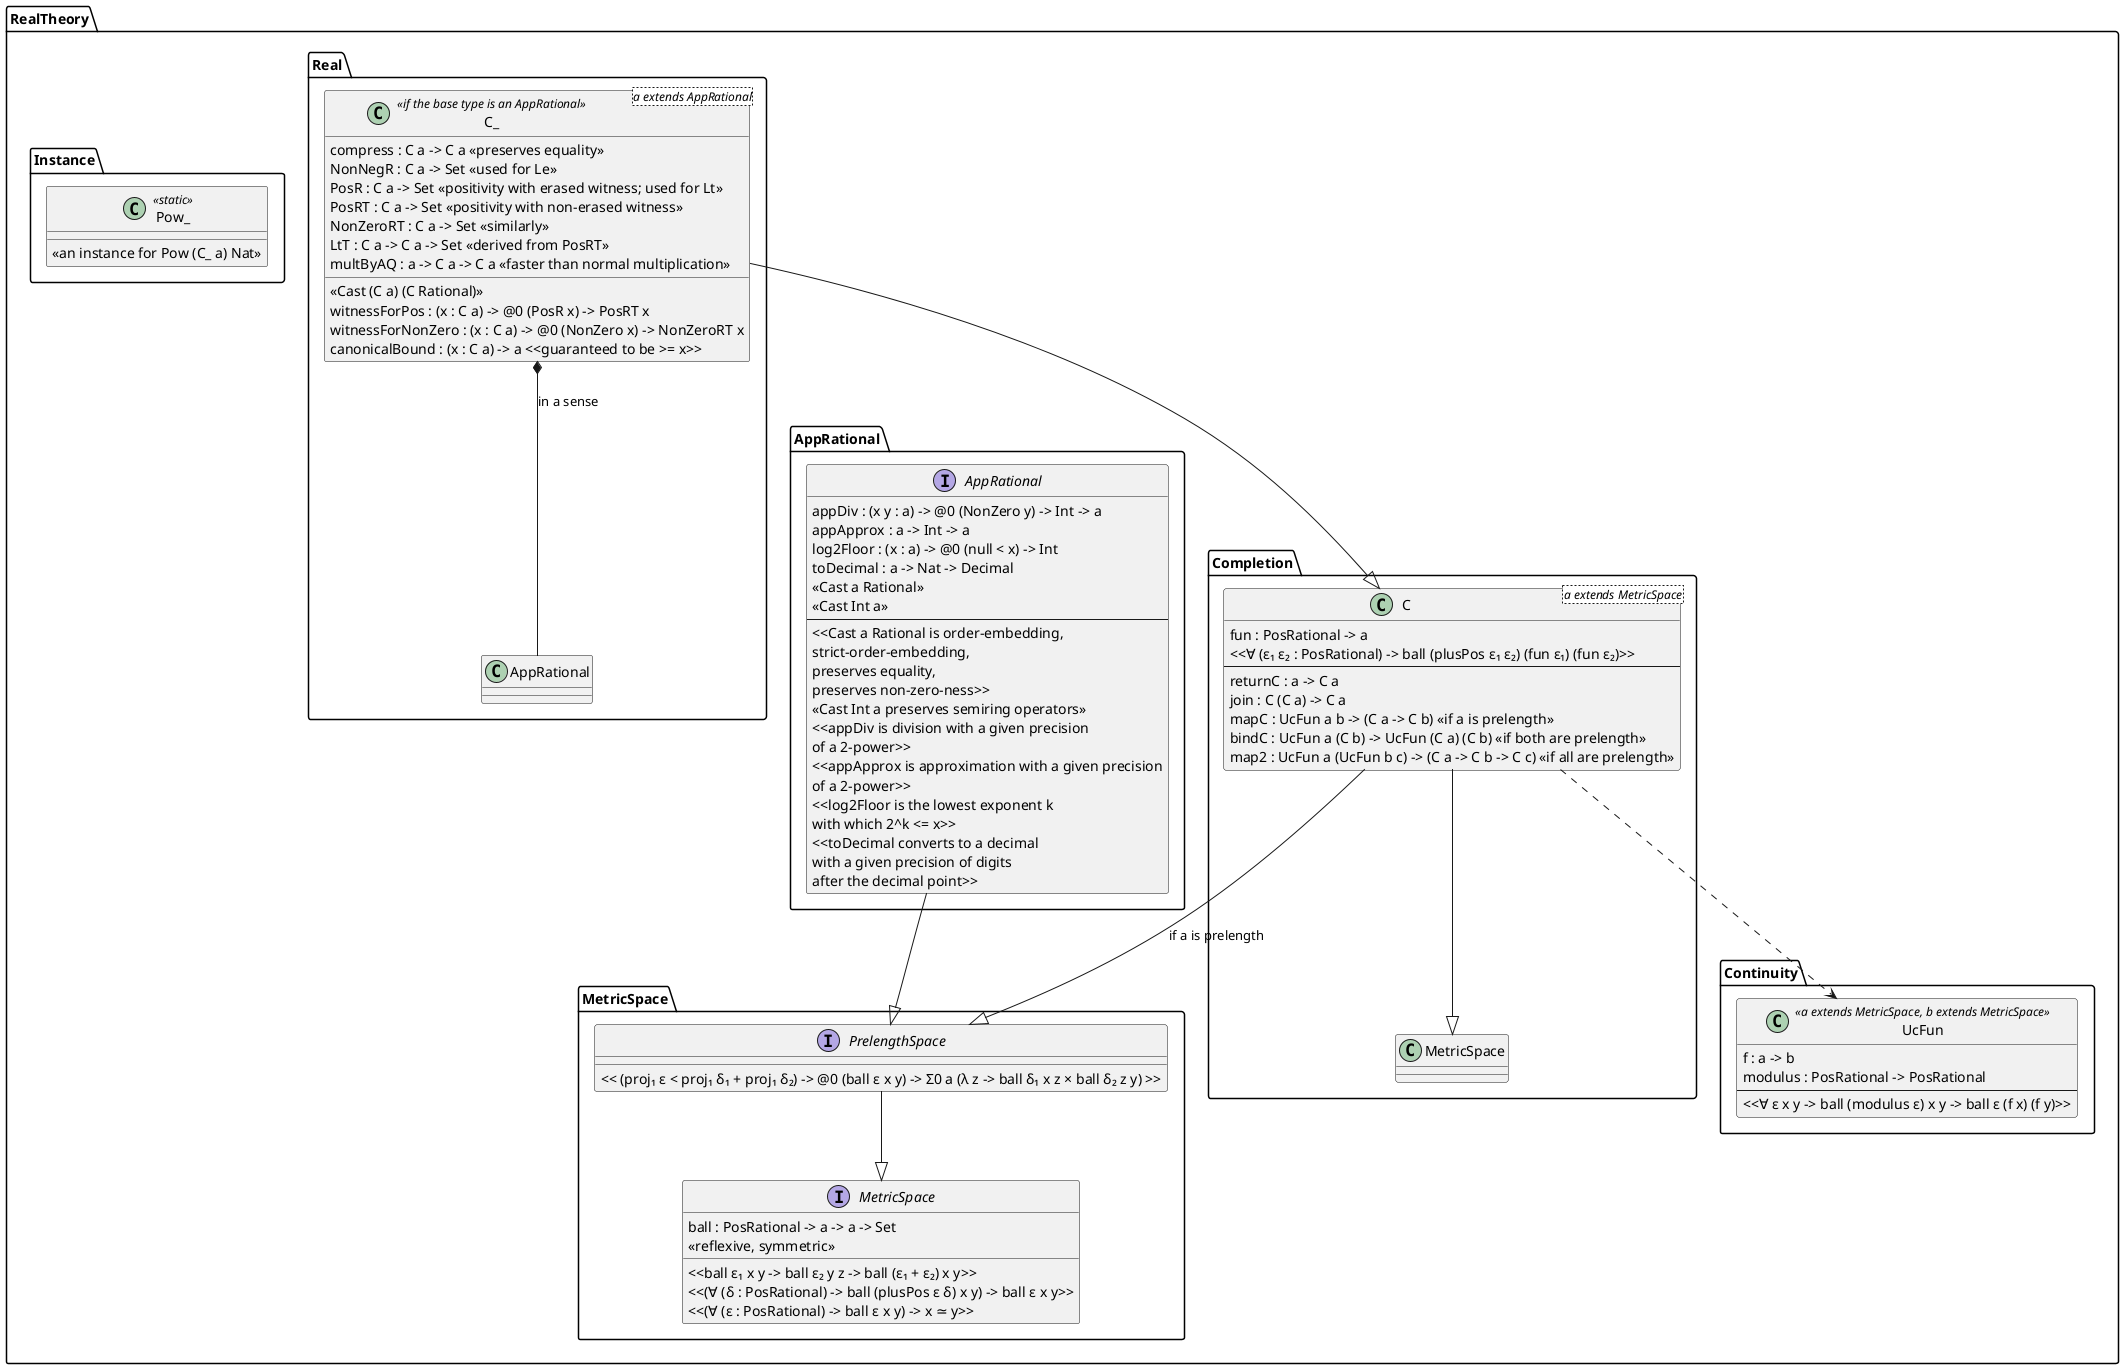@startuml realtheory

package RealTheory {
    package MetricSpace {
        interface MetricSpace {
            ball : PosRational -> a -> a -> Set
            <<reflexive, symmetric>>
            <<ball ε₁ x y -> ball ε₂ y z -> ball (ε₁ + ε₂) x y>>
            <<(∀ (δ : PosRational) -> ball (plusPos ε δ) x y) -> ball ε x y>>
            <<(∀ (ε : PosRational) -> ball ε x y) -> x ≃ y>>
        }

        interface PrelengthSpace {
            << (proj₁ ε < proj₁ δ₁ + proj₁ δ₂) -> @0 (ball ε x y) -> Σ0 a (λ z -> ball δ₁ x z × ball δ₂ z y) >>
        }
        PrelengthSpace --|> MetricSpace
    }

    package Continuity {
        ' actually, the modulus is in another record named UniformlyContinuous
        ' but this is easier to understand now
        class UcFun<<a extends MetricSpace, b extends MetricSpace>> {
            f : a -> b
            modulus : PosRational -> PosRational
            --
            <<∀ ε x y -> ball (modulus ε) x y -> ball ε (f x) (f y)>>
        }
    }

    package Completion {
        class C<a extends MetricSpace> {
            fun : PosRational -> a
            <<∀ (ε₁ ε₂ : PosRational) -> ball (plusPos ε₁ ε₂) (fun ε₁) (fun ε₂)>>
            --
            returnC : a -> C a
            join : C (C a) -> C a
            mapC : UcFun a b -> (C a -> C b) <<if a is prelength>>
            bindC : UcFun a (C b) -> UcFun (C a) (C b) <<if both are prelength>>
            map2 : UcFun a (UcFun b c) -> (C a -> C b -> C c) <<if all are prelength>>
        }
        C ..> UcFun
        C --|> MetricSpace
        C --|> PrelengthSpace: if a is prelength
    }

    package AppRational {
        interface AppRational {
            appDiv : (x y : a) -> @0 (NonZero y) -> Int -> a
            appApprox : a -> Int -> a
            log2Floor : (x : a) -> @0 (null < x) -> Int
            toDecimal : a -> Nat -> Decimal
            <<Cast a Rational>>
            <<Cast Int a>>
            --
            <<Cast a Rational is order-embedding,
                                  strict-order-embedding,
                                  preserves equality,
                                  preserves non-zero-ness>>
            <<Cast Int a preserves semiring operators>>
            <<appDiv is division with a given precision
            of a 2-power>>
            <<appApprox is approximation with a given precision
            of a 2-power>>
            <<log2Floor is the lowest exponent k
            with which 2^k <= x>>
            <<toDecimal converts to a decimal
            with a given precision of digits
            after the decimal point>>
        }
        AppRational --|> PrelengthSpace
    }

    package Real {
        class C_<a extends AppRational><<if the base type is an AppRational>> {
            <<Cast (C a) (C Rational)>>
            compress : C a -> C a <<preserves equality>>
            NonNegR : C a -> Set <<used for Le>>
            PosR : C a -> Set <<positivity with erased witness; used for Lt>>
            PosRT : C a -> Set <<positivity with non-erased witness>>
            NonZeroRT : C a -> Set <<similarly>>
            LtT : C a -> C a -> Set <<derived from PosRT>>
            witnessForPos : (x : C a) -> @0 (PosR x) -> PosRT x
            witnessForNonZero : (x : C a) -> @0 (NonZero x) -> NonZeroRT x
            multByAQ : a -> C a -> C a <<faster than normal multiplication>>
            canonicalBound : (x : C a) -> a <<guaranteed to be >= x>>
        }
        C_ *-- AppRational: in a sense
        C_ --|> C
    }

    package Instance {
        ' an instance for Pow (C a) Nat, if a is an AppRational
        ' TODO: actually, this is in Instance.Pow
        class Pow_<<static>> {
            <<an instance for Pow (C_ a) Nat>>
        }
    }
}

@enduml